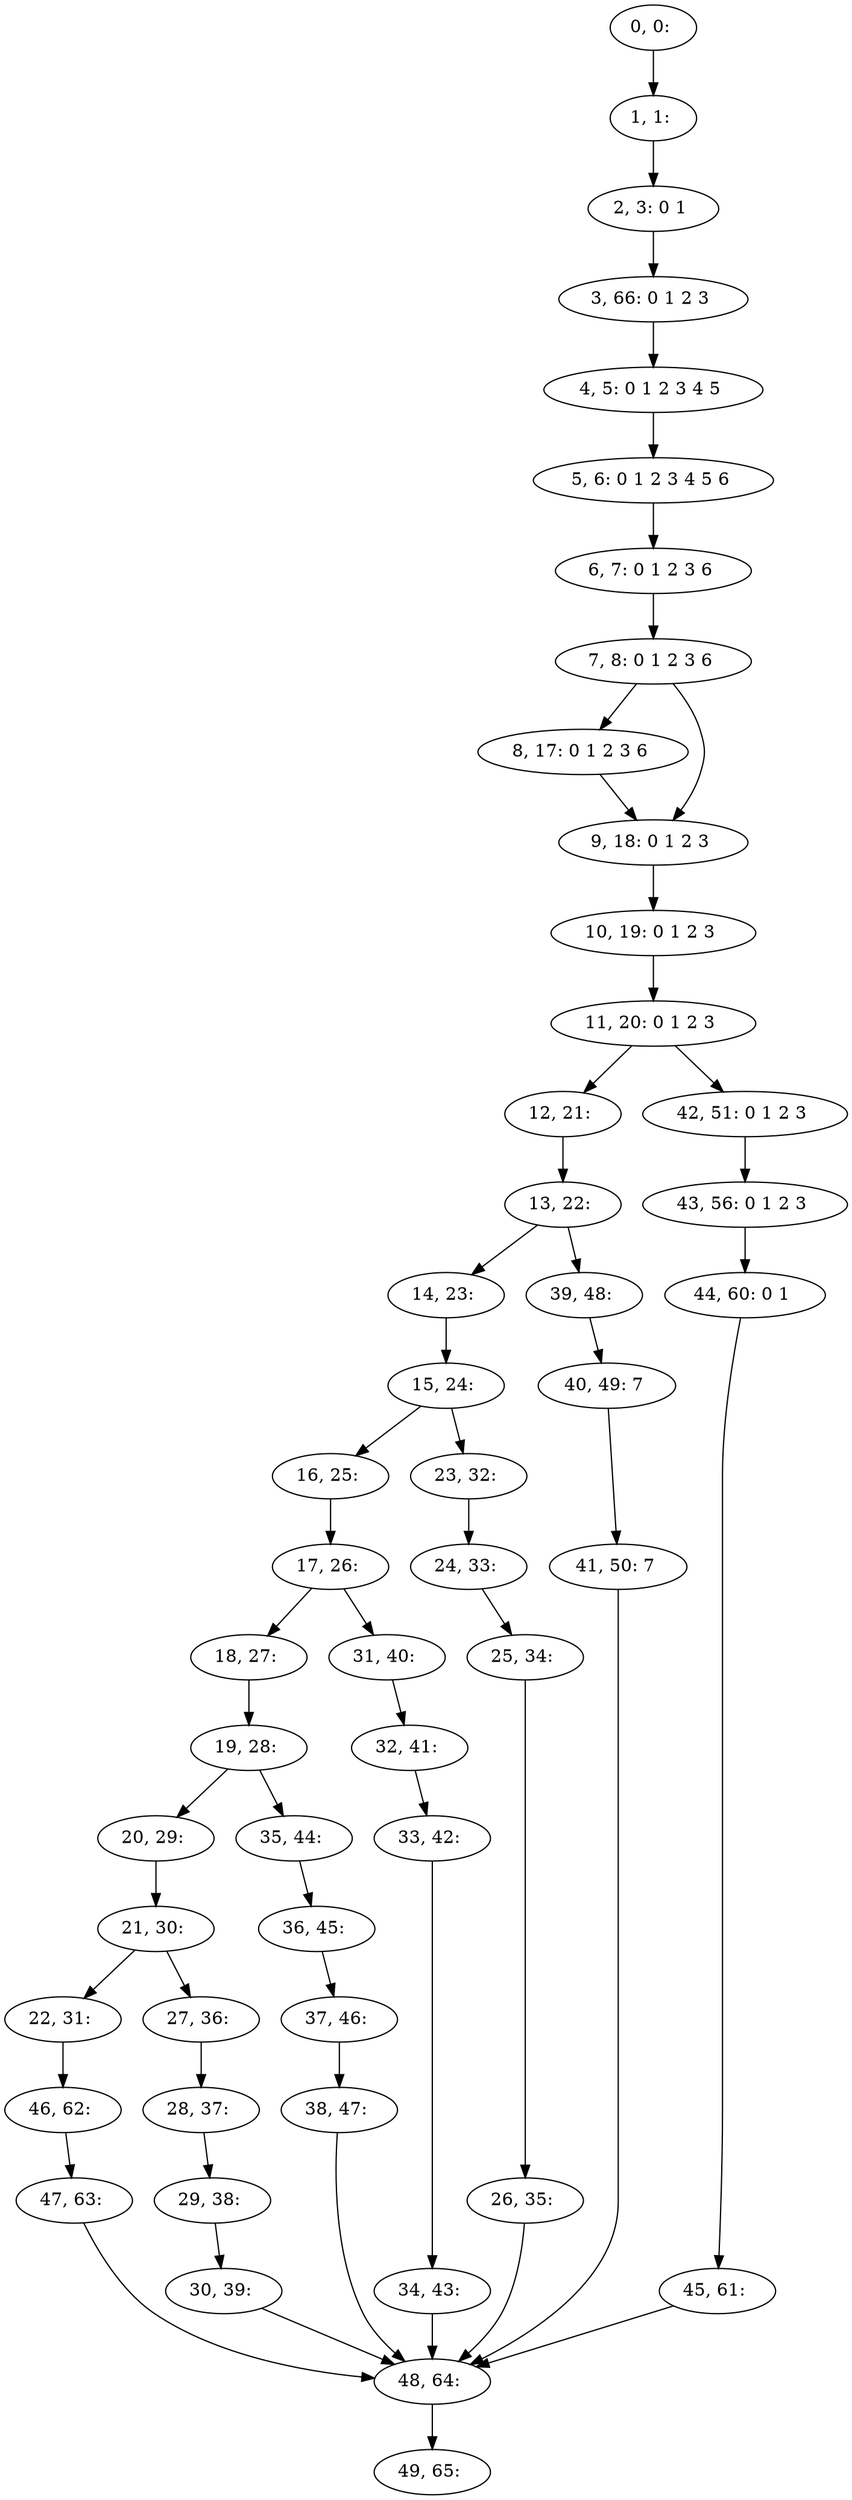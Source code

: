 digraph G {
0[label="0, 0: "];
1[label="1, 1: "];
2[label="2, 3: 0 1 "];
3[label="3, 66: 0 1 2 3 "];
4[label="4, 5: 0 1 2 3 4 5 "];
5[label="5, 6: 0 1 2 3 4 5 6 "];
6[label="6, 7: 0 1 2 3 6 "];
7[label="7, 8: 0 1 2 3 6 "];
8[label="8, 17: 0 1 2 3 6 "];
9[label="9, 18: 0 1 2 3 "];
10[label="10, 19: 0 1 2 3 "];
11[label="11, 20: 0 1 2 3 "];
12[label="12, 21: "];
13[label="13, 22: "];
14[label="14, 23: "];
15[label="15, 24: "];
16[label="16, 25: "];
17[label="17, 26: "];
18[label="18, 27: "];
19[label="19, 28: "];
20[label="20, 29: "];
21[label="21, 30: "];
22[label="22, 31: "];
23[label="23, 32: "];
24[label="24, 33: "];
25[label="25, 34: "];
26[label="26, 35: "];
27[label="27, 36: "];
28[label="28, 37: "];
29[label="29, 38: "];
30[label="30, 39: "];
31[label="31, 40: "];
32[label="32, 41: "];
33[label="33, 42: "];
34[label="34, 43: "];
35[label="35, 44: "];
36[label="36, 45: "];
37[label="37, 46: "];
38[label="38, 47: "];
39[label="39, 48: "];
40[label="40, 49: 7 "];
41[label="41, 50: 7 "];
42[label="42, 51: 0 1 2 3 "];
43[label="43, 56: 0 1 2 3 "];
44[label="44, 60: 0 1 "];
45[label="45, 61: "];
46[label="46, 62: "];
47[label="47, 63: "];
48[label="48, 64: "];
49[label="49, 65: "];
0->1 ;
1->2 ;
2->3 ;
3->4 ;
4->5 ;
5->6 ;
6->7 ;
7->8 ;
7->9 ;
8->9 ;
9->10 ;
10->11 ;
11->12 ;
11->42 ;
12->13 ;
13->14 ;
13->39 ;
14->15 ;
15->16 ;
15->23 ;
16->17 ;
17->18 ;
17->31 ;
18->19 ;
19->20 ;
19->35 ;
20->21 ;
21->22 ;
21->27 ;
22->46 ;
23->24 ;
24->25 ;
25->26 ;
26->48 ;
27->28 ;
28->29 ;
29->30 ;
30->48 ;
31->32 ;
32->33 ;
33->34 ;
34->48 ;
35->36 ;
36->37 ;
37->38 ;
38->48 ;
39->40 ;
40->41 ;
41->48 ;
42->43 ;
43->44 ;
44->45 ;
45->48 ;
46->47 ;
47->48 ;
48->49 ;
}
